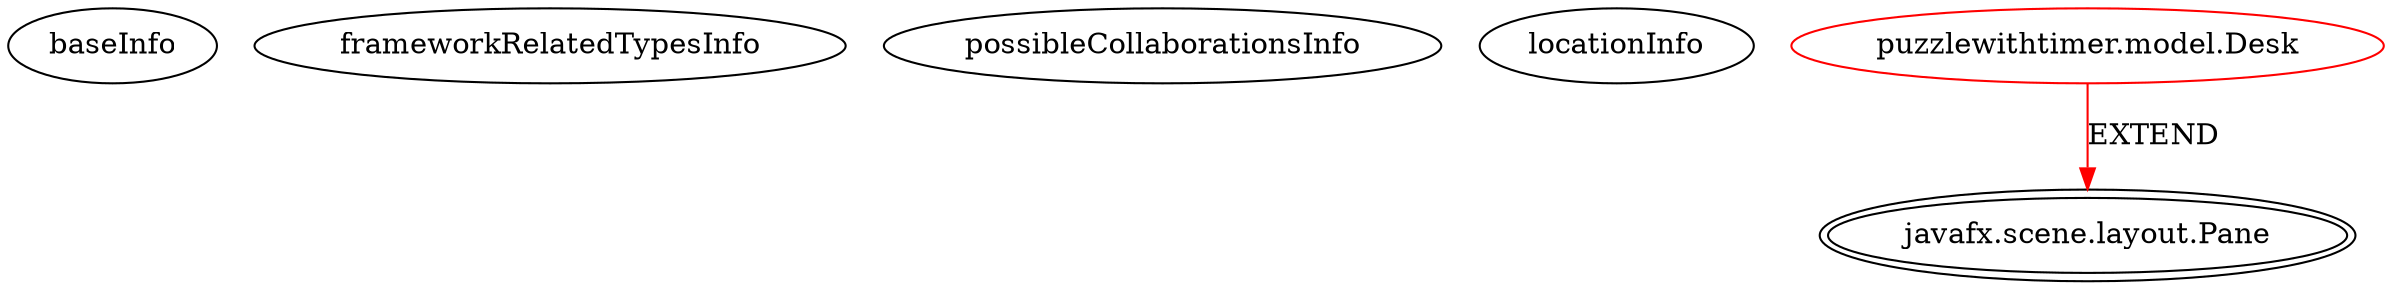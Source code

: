 digraph {
baseInfo[graphId=4898,category="extension_graph",isAnonymous=false,possibleRelation=false]
frameworkRelatedTypesInfo[0="javafx.scene.layout.Pane"]
possibleCollaborationsInfo[]
locationInfo[projectName="youseke-digitalclock",filePath="/youseke-digitalclock/digitalclock-master/src/puzzlewithtimer/model/Desk.java",contextSignature="Desk",graphId="4898"]
0[label="puzzlewithtimer.model.Desk",vertexType="ROOT_CLIENT_CLASS_DECLARATION",isFrameworkType=false,color=red]
1[label="javafx.scene.layout.Pane",vertexType="FRAMEWORK_CLASS_TYPE",isFrameworkType=true,peripheries=2]
0->1[label="EXTEND",color=red]
}
